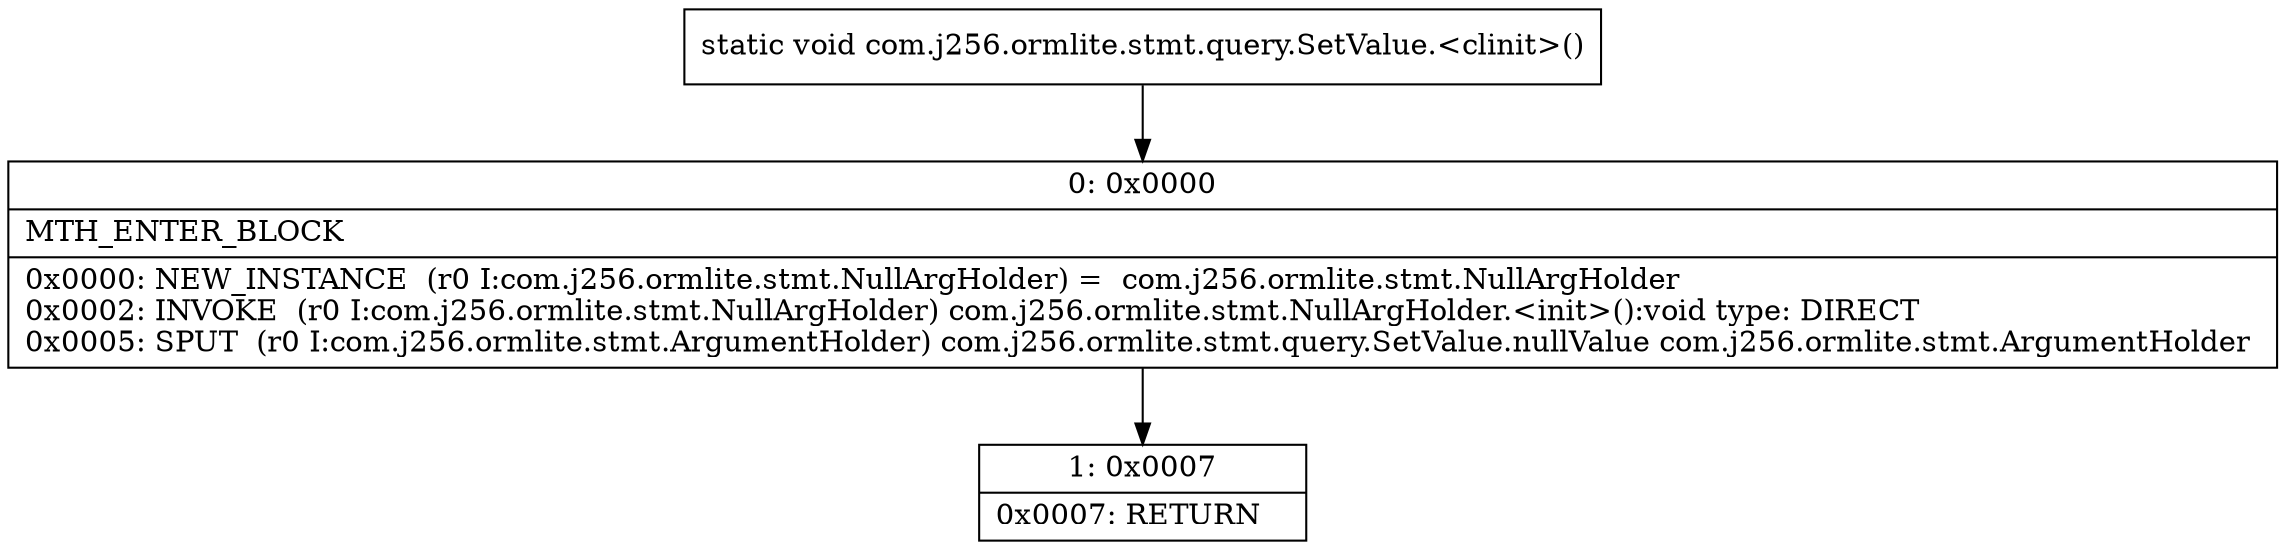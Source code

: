 digraph "CFG forcom.j256.ormlite.stmt.query.SetValue.\<clinit\>()V" {
Node_0 [shape=record,label="{0\:\ 0x0000|MTH_ENTER_BLOCK\l|0x0000: NEW_INSTANCE  (r0 I:com.j256.ormlite.stmt.NullArgHolder) =  com.j256.ormlite.stmt.NullArgHolder \l0x0002: INVOKE  (r0 I:com.j256.ormlite.stmt.NullArgHolder) com.j256.ormlite.stmt.NullArgHolder.\<init\>():void type: DIRECT \l0x0005: SPUT  (r0 I:com.j256.ormlite.stmt.ArgumentHolder) com.j256.ormlite.stmt.query.SetValue.nullValue com.j256.ormlite.stmt.ArgumentHolder \l}"];
Node_1 [shape=record,label="{1\:\ 0x0007|0x0007: RETURN   \l}"];
MethodNode[shape=record,label="{static void com.j256.ormlite.stmt.query.SetValue.\<clinit\>() }"];
MethodNode -> Node_0;
Node_0 -> Node_1;
}

